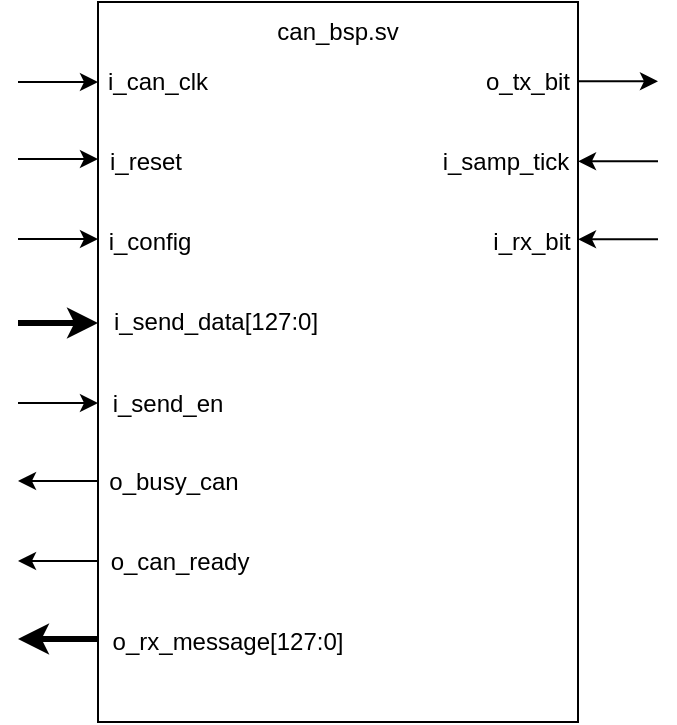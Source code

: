 <mxfile version="13.0.1" type="device"><diagram id="ReyaLKJZMxPh1nKI0JOA" name="Page-1"><mxGraphModel dx="723" dy="399" grid="1" gridSize="10" guides="1" tooltips="1" connect="1" arrows="1" fold="1" page="1" pageScale="1" pageWidth="850" pageHeight="1100" math="0" shadow="0"><root><mxCell id="0"/><mxCell id="1" parent="0"/><mxCell id="X8-benMntq_Ur9tmoUSW-2" value="&lt;div&gt;can_bsp.sv&lt;br&gt;&lt;/div&gt;&lt;div&gt;&lt;br&gt;&lt;/div&gt;&lt;div&gt;&lt;br&gt;&lt;/div&gt;&lt;div&gt;&lt;br&gt;&lt;/div&gt;&lt;div&gt;&lt;br&gt;&lt;/div&gt;&lt;div&gt;&lt;br&gt;&lt;/div&gt;&lt;div&gt;&lt;br&gt;&lt;/div&gt;&lt;div&gt;&lt;br&gt;&lt;/div&gt;&lt;div&gt;&lt;br&gt;&lt;/div&gt;&lt;div&gt;&lt;br&gt;&lt;/div&gt;&lt;div&gt;&lt;br&gt;&lt;/div&gt;&lt;div&gt;&lt;br&gt;&lt;/div&gt;&lt;div&gt;&lt;br&gt;&lt;/div&gt;&lt;div&gt;&lt;br&gt;&lt;/div&gt;&lt;div&gt;&lt;br&gt;&lt;/div&gt;&lt;div&gt;&lt;br&gt;&lt;/div&gt;&lt;div&gt;&lt;br&gt;&lt;/div&gt;&lt;div&gt;&lt;br&gt;&lt;/div&gt;&lt;div&gt;&lt;br&gt;&lt;/div&gt;&lt;div&gt;&lt;br&gt;&lt;/div&gt;&lt;div&gt;&lt;br&gt;&lt;/div&gt;&lt;div&gt;&lt;br&gt;&lt;/div&gt;&lt;div&gt;&lt;br&gt;&lt;/div&gt;&lt;div&gt;&lt;br&gt;&lt;/div&gt;" style="rounded=0;whiteSpace=wrap;html=1;" vertex="1" parent="1"><mxGeometry x="320" y="80" width="240" height="360" as="geometry"/></mxCell><mxCell id="X8-benMntq_Ur9tmoUSW-3" value="" style="endArrow=classic;html=1;" edge="1" parent="1"><mxGeometry width="50" height="50" relative="1" as="geometry"><mxPoint x="280" y="120" as="sourcePoint"/><mxPoint x="320" y="120" as="targetPoint"/></mxGeometry></mxCell><mxCell id="X8-benMntq_Ur9tmoUSW-4" value="" style="endArrow=classic;html=1;" edge="1" parent="1"><mxGeometry width="50" height="50" relative="1" as="geometry"><mxPoint x="280" y="158.5" as="sourcePoint"/><mxPoint x="320" y="158.5" as="targetPoint"/></mxGeometry></mxCell><mxCell id="X8-benMntq_Ur9tmoUSW-5" value="i_can_clk" style="text;html=1;strokeColor=none;fillColor=none;align=center;verticalAlign=middle;whiteSpace=wrap;rounded=0;" vertex="1" parent="1"><mxGeometry x="330" y="110" width="40" height="20" as="geometry"/></mxCell><mxCell id="X8-benMntq_Ur9tmoUSW-6" value="i_reset" style="text;html=1;strokeColor=none;fillColor=none;align=center;verticalAlign=middle;whiteSpace=wrap;rounded=0;" vertex="1" parent="1"><mxGeometry x="324" y="150" width="40" height="20" as="geometry"/></mxCell><mxCell id="X8-benMntq_Ur9tmoUSW-7" value="" style="endArrow=classic;html=1;" edge="1" parent="1"><mxGeometry width="50" height="50" relative="1" as="geometry"><mxPoint x="280" y="198.5" as="sourcePoint"/><mxPoint x="320" y="198.5" as="targetPoint"/></mxGeometry></mxCell><mxCell id="X8-benMntq_Ur9tmoUSW-8" value="" style="endArrow=classic;html=1;strokeWidth=3;" edge="1" parent="1"><mxGeometry width="50" height="50" relative="1" as="geometry"><mxPoint x="280" y="240.5" as="sourcePoint"/><mxPoint x="320" y="240.5" as="targetPoint"/></mxGeometry></mxCell><mxCell id="X8-benMntq_Ur9tmoUSW-9" value="" style="endArrow=classic;html=1;" edge="1" parent="1"><mxGeometry width="50" height="50" relative="1" as="geometry"><mxPoint x="280" y="280.5" as="sourcePoint"/><mxPoint x="320" y="280.5" as="targetPoint"/></mxGeometry></mxCell><mxCell id="X8-benMntq_Ur9tmoUSW-11" value="&lt;div&gt;i_config&lt;/div&gt;" style="text;html=1;strokeColor=none;fillColor=none;align=center;verticalAlign=middle;whiteSpace=wrap;rounded=0;" vertex="1" parent="1"><mxGeometry x="326" y="190" width="40" height="20" as="geometry"/></mxCell><mxCell id="X8-benMntq_Ur9tmoUSW-12" value="i_send_data[127:0]" style="text;html=1;strokeColor=none;fillColor=none;align=center;verticalAlign=middle;whiteSpace=wrap;rounded=0;" vertex="1" parent="1"><mxGeometry x="359" y="230" width="40" height="20" as="geometry"/></mxCell><mxCell id="X8-benMntq_Ur9tmoUSW-13" value="i_send_en" style="text;html=1;strokeColor=none;fillColor=none;align=center;verticalAlign=middle;whiteSpace=wrap;rounded=0;" vertex="1" parent="1"><mxGeometry x="335" y="271" width="40" height="20" as="geometry"/></mxCell><mxCell id="X8-benMntq_Ur9tmoUSW-14" value="" style="endArrow=classic;html=1;" edge="1" parent="1"><mxGeometry width="50" height="50" relative="1" as="geometry"><mxPoint x="560" y="119.66" as="sourcePoint"/><mxPoint x="600" y="119.66" as="targetPoint"/></mxGeometry></mxCell><mxCell id="X8-benMntq_Ur9tmoUSW-15" value="" style="endArrow=none;html=1;startArrow=classic;startFill=1;endFill=0;" edge="1" parent="1"><mxGeometry width="50" height="50" relative="1" as="geometry"><mxPoint x="560" y="159.66" as="sourcePoint"/><mxPoint x="600" y="159.66" as="targetPoint"/></mxGeometry></mxCell><mxCell id="X8-benMntq_Ur9tmoUSW-18" value="o_tx_bit" style="text;html=1;strokeColor=none;fillColor=none;align=center;verticalAlign=middle;whiteSpace=wrap;rounded=0;" vertex="1" parent="1"><mxGeometry x="515" y="110" width="40" height="20" as="geometry"/></mxCell><mxCell id="X8-benMntq_Ur9tmoUSW-19" value="i_samp_tick" style="text;html=1;strokeColor=none;fillColor=none;align=center;verticalAlign=middle;whiteSpace=wrap;rounded=0;" vertex="1" parent="1"><mxGeometry x="504" y="150" width="40" height="20" as="geometry"/></mxCell><mxCell id="X8-benMntq_Ur9tmoUSW-20" value="" style="endArrow=none;html=1;startArrow=classic;startFill=1;endFill=0;" edge="1" parent="1"><mxGeometry width="50" height="50" relative="1" as="geometry"><mxPoint x="560" y="198.66" as="sourcePoint"/><mxPoint x="600" y="198.66" as="targetPoint"/></mxGeometry></mxCell><mxCell id="X8-benMntq_Ur9tmoUSW-21" value="i_rx_bit" style="text;html=1;strokeColor=none;fillColor=none;align=center;verticalAlign=middle;whiteSpace=wrap;rounded=0;" vertex="1" parent="1"><mxGeometry x="517" y="190" width="40" height="20" as="geometry"/></mxCell><mxCell id="X8-benMntq_Ur9tmoUSW-22" value="" style="endArrow=none;html=1;endFill=0;startArrow=classic;startFill=1;" edge="1" parent="1"><mxGeometry width="50" height="50" relative="1" as="geometry"><mxPoint x="280" y="319.5" as="sourcePoint"/><mxPoint x="320" y="319.5" as="targetPoint"/></mxGeometry></mxCell><mxCell id="X8-benMntq_Ur9tmoUSW-23" value="" style="endArrow=none;html=1;startArrow=classic;startFill=1;endFill=0;" edge="1" parent="1"><mxGeometry width="50" height="50" relative="1" as="geometry"><mxPoint x="280" y="359.5" as="sourcePoint"/><mxPoint x="320" y="359.5" as="targetPoint"/></mxGeometry></mxCell><mxCell id="X8-benMntq_Ur9tmoUSW-24" value="" style="endArrow=none;html=1;endFill=0;startArrow=classic;startFill=1;strokeWidth=3;" edge="1" parent="1"><mxGeometry width="50" height="50" relative="1" as="geometry"><mxPoint x="280" y="398.5" as="sourcePoint"/><mxPoint x="320" y="398.5" as="targetPoint"/></mxGeometry></mxCell><mxCell id="X8-benMntq_Ur9tmoUSW-25" value="o_busy_can" style="text;html=1;strokeColor=none;fillColor=none;align=center;verticalAlign=middle;whiteSpace=wrap;rounded=0;" vertex="1" parent="1"><mxGeometry x="338" y="310" width="40" height="20" as="geometry"/></mxCell><mxCell id="X8-benMntq_Ur9tmoUSW-26" value="o_can_ready" style="text;html=1;strokeColor=none;fillColor=none;align=center;verticalAlign=middle;whiteSpace=wrap;rounded=0;" vertex="1" parent="1"><mxGeometry x="341" y="350" width="40" height="20" as="geometry"/></mxCell><mxCell id="X8-benMntq_Ur9tmoUSW-27" value="o_rx_message[127:0]" style="text;html=1;strokeColor=none;fillColor=none;align=center;verticalAlign=middle;whiteSpace=wrap;rounded=0;" vertex="1" parent="1"><mxGeometry x="365" y="390" width="40" height="20" as="geometry"/></mxCell></root></mxGraphModel></diagram></mxfile>